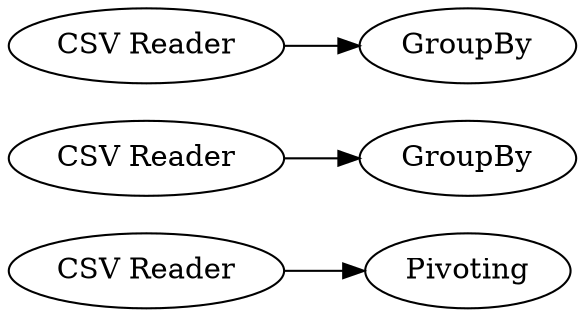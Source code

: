 digraph {
	4 -> 7
	1 -> 5
	3 -> 6
	5 [label=GroupBy]
	1 [label="CSV Reader"]
	7 [label=Pivoting]
	4 [label="CSV Reader"]
	6 [label=GroupBy]
	3 [label="CSV Reader"]
	rankdir=LR
}
